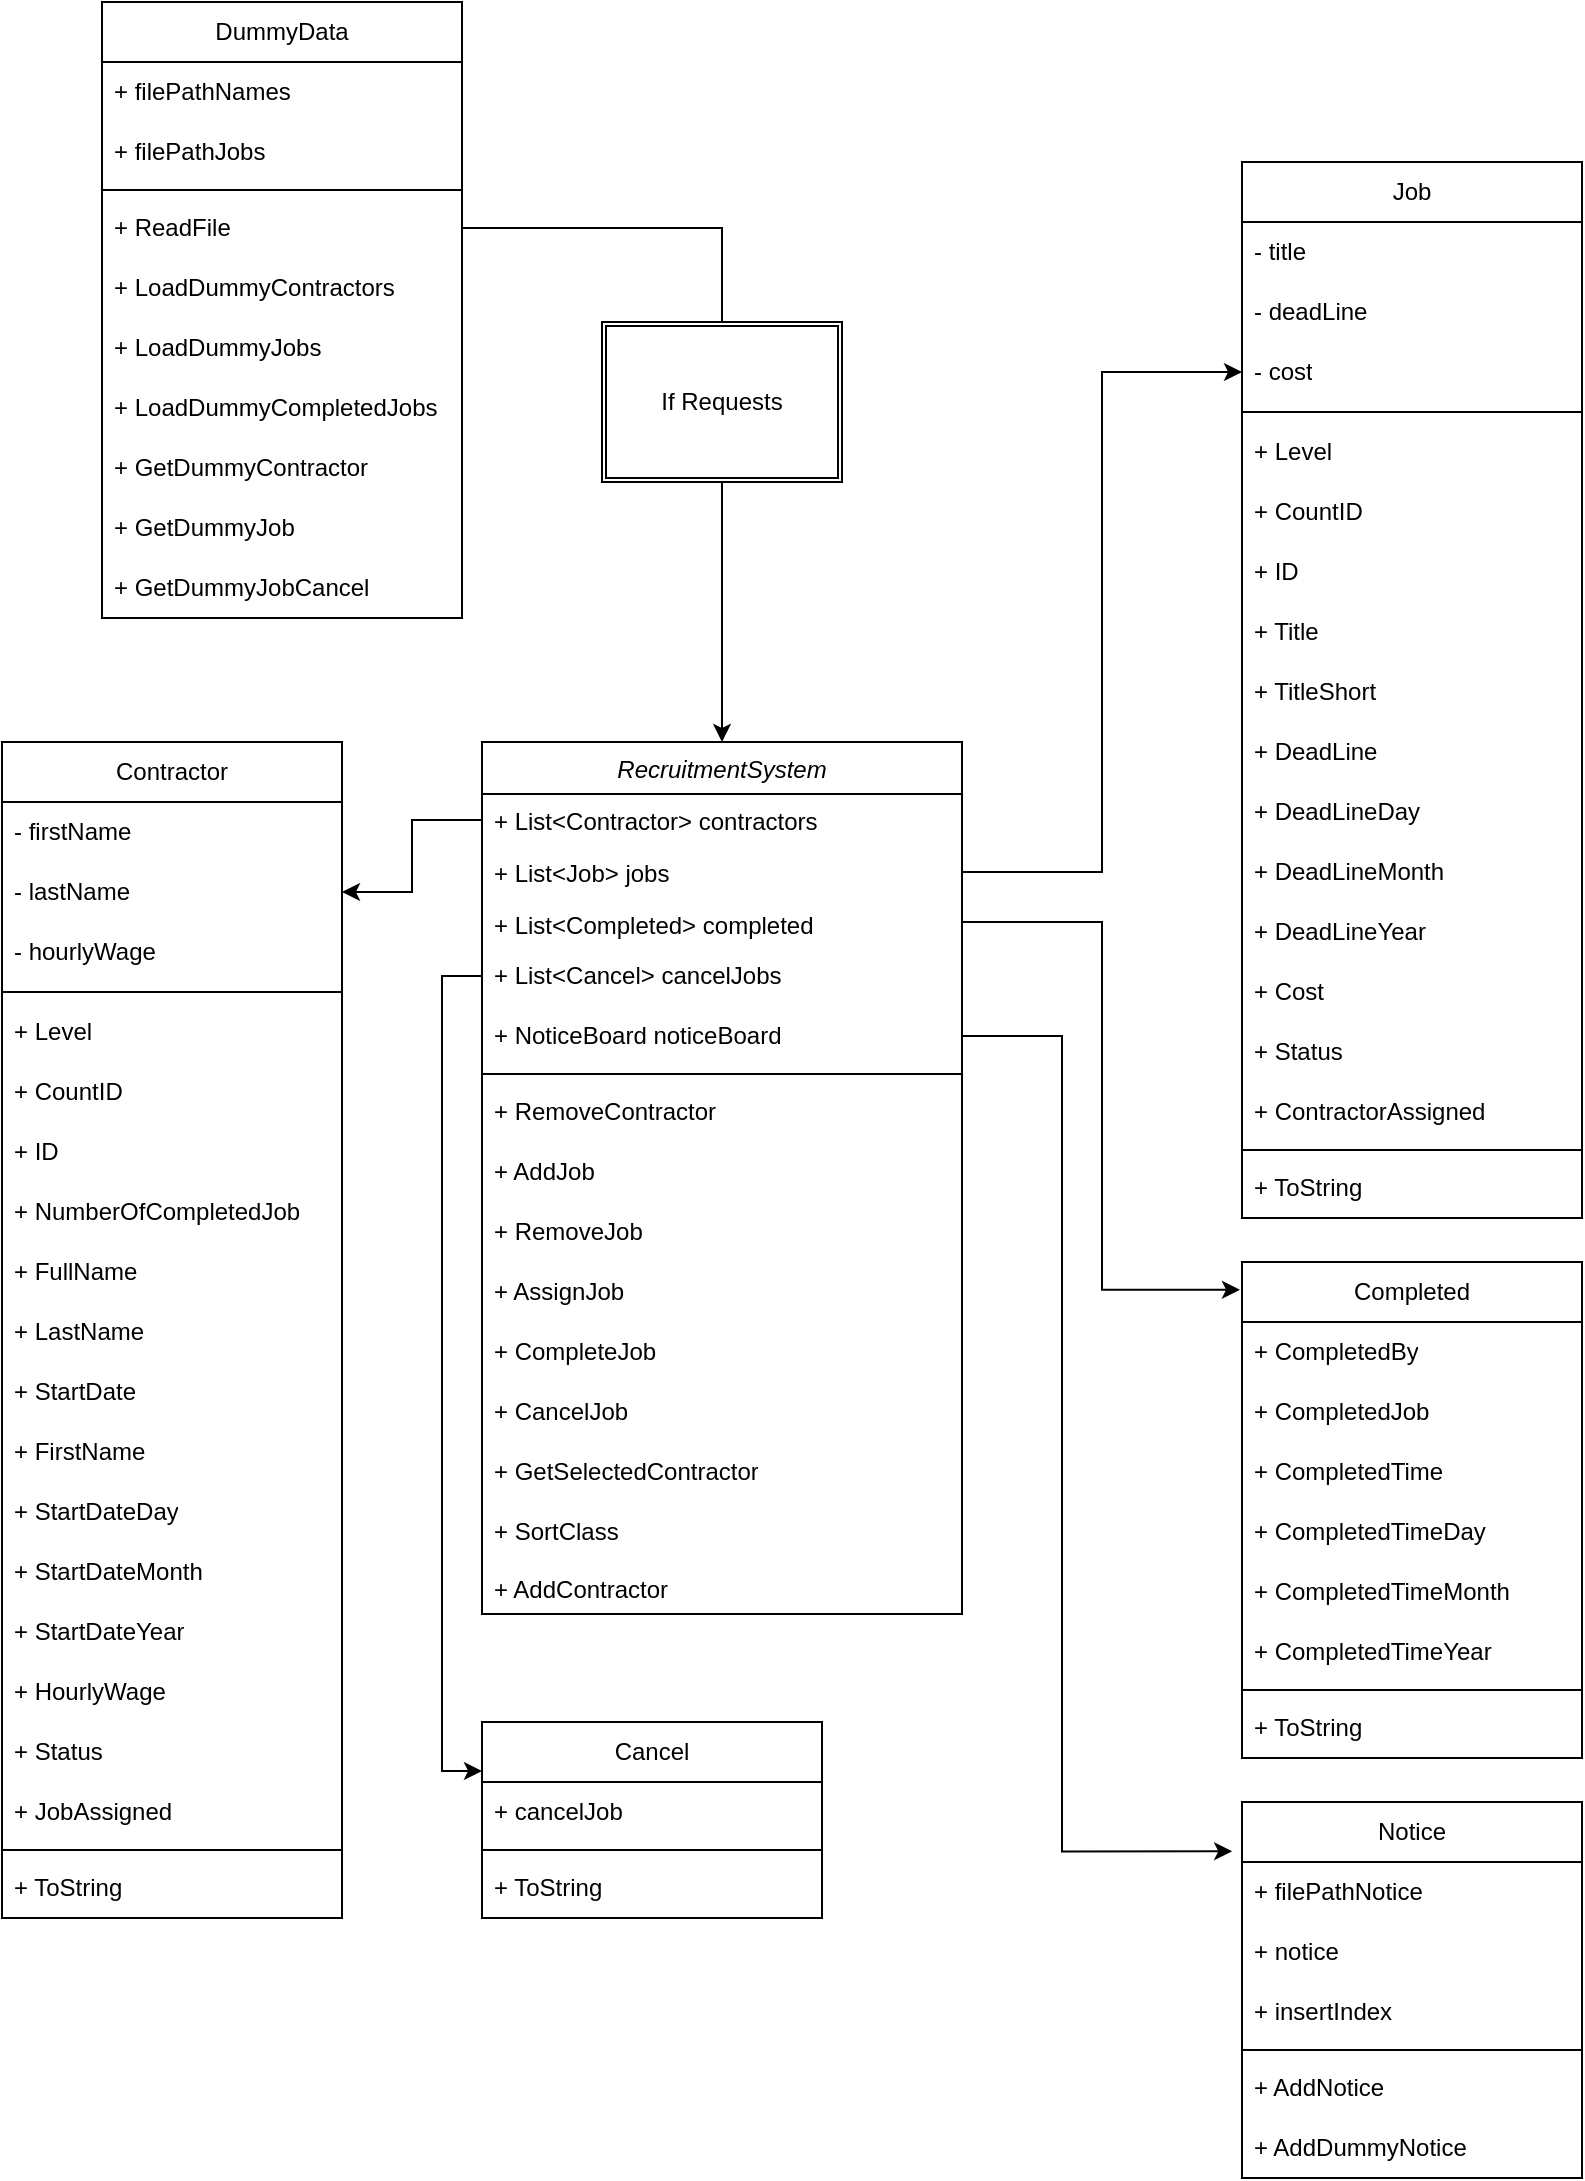 <mxfile version="22.0.6" type="github">
  <diagram id="C5RBs43oDa-KdzZeNtuy" name="Page-1">
    <mxGraphModel dx="1710" dy="2242" grid="1" gridSize="10" guides="1" tooltips="1" connect="1" arrows="1" fold="1" page="1" pageScale="1" pageWidth="827" pageHeight="1169" math="0" shadow="0">
      <root>
        <mxCell id="WIyWlLk6GJQsqaUBKTNV-0" />
        <mxCell id="WIyWlLk6GJQsqaUBKTNV-1" parent="WIyWlLk6GJQsqaUBKTNV-0" />
        <mxCell id="zkfFHV4jXpPFQw0GAbJ--0" value="RecruitmentSystem" style="swimlane;fontStyle=2;align=center;verticalAlign=top;childLayout=stackLayout;horizontal=1;startSize=26;horizontalStack=0;resizeParent=1;resizeLast=0;collapsible=1;marginBottom=0;rounded=0;shadow=0;strokeWidth=1;" parent="WIyWlLk6GJQsqaUBKTNV-1" vertex="1">
          <mxGeometry x="240" y="120" width="240" height="436" as="geometry">
            <mxRectangle x="230" y="140" width="160" height="26" as="alternateBounds" />
          </mxGeometry>
        </mxCell>
        <mxCell id="zkfFHV4jXpPFQw0GAbJ--1" value="+ List&lt;Contractor&gt; contractors" style="text;align=left;verticalAlign=top;spacingLeft=4;spacingRight=4;overflow=hidden;rotatable=0;points=[[0,0.5],[1,0.5]];portConstraint=eastwest;" parent="zkfFHV4jXpPFQw0GAbJ--0" vertex="1">
          <mxGeometry y="26" width="240" height="26" as="geometry" />
        </mxCell>
        <mxCell id="zkfFHV4jXpPFQw0GAbJ--2" value="+ List&lt;Job&gt; jobs" style="text;align=left;verticalAlign=top;spacingLeft=4;spacingRight=4;overflow=hidden;rotatable=0;points=[[0,0.5],[1,0.5]];portConstraint=eastwest;rounded=0;shadow=0;html=0;" parent="zkfFHV4jXpPFQw0GAbJ--0" vertex="1">
          <mxGeometry y="52" width="240" height="26" as="geometry" />
        </mxCell>
        <mxCell id="zkfFHV4jXpPFQw0GAbJ--3" value="+ List&lt;Completed&gt; completed" style="text;align=left;verticalAlign=top;spacingLeft=4;spacingRight=4;overflow=hidden;rotatable=0;points=[[0,0.5],[1,0.5]];portConstraint=eastwest;rounded=0;shadow=0;html=0;" parent="zkfFHV4jXpPFQw0GAbJ--0" vertex="1">
          <mxGeometry y="78" width="240" height="24" as="geometry" />
        </mxCell>
        <mxCell id="nN5voGzHDAYZtnD9zzjH-1" value="+ List&amp;lt;Cancel&amp;gt; cancelJobs" style="text;strokeColor=none;fillColor=none;align=left;verticalAlign=middle;spacingLeft=4;spacingRight=4;overflow=hidden;points=[[0,0.5],[1,0.5]];portConstraint=eastwest;rotatable=0;whiteSpace=wrap;html=1;" vertex="1" parent="zkfFHV4jXpPFQw0GAbJ--0">
          <mxGeometry y="102" width="240" height="30" as="geometry" />
        </mxCell>
        <mxCell id="nN5voGzHDAYZtnD9zzjH-2" value="+ NoticeBoard noticeBoard&lt;br&gt;" style="text;strokeColor=none;fillColor=none;align=left;verticalAlign=middle;spacingLeft=4;spacingRight=4;overflow=hidden;points=[[0,0.5],[1,0.5]];portConstraint=eastwest;rotatable=0;whiteSpace=wrap;html=1;" vertex="1" parent="zkfFHV4jXpPFQw0GAbJ--0">
          <mxGeometry y="132" width="240" height="30" as="geometry" />
        </mxCell>
        <mxCell id="zkfFHV4jXpPFQw0GAbJ--4" value="" style="line;html=1;strokeWidth=1;align=left;verticalAlign=middle;spacingTop=-1;spacingLeft=3;spacingRight=3;rotatable=0;labelPosition=right;points=[];portConstraint=eastwest;" parent="zkfFHV4jXpPFQw0GAbJ--0" vertex="1">
          <mxGeometry y="162" width="240" height="8" as="geometry" />
        </mxCell>
        <mxCell id="nN5voGzHDAYZtnD9zzjH-3" value="+ RemoveContractor" style="text;strokeColor=none;fillColor=none;align=left;verticalAlign=middle;spacingLeft=4;spacingRight=4;overflow=hidden;points=[[0,0.5],[1,0.5]];portConstraint=eastwest;rotatable=0;whiteSpace=wrap;html=1;" vertex="1" parent="zkfFHV4jXpPFQw0GAbJ--0">
          <mxGeometry y="170" width="240" height="30" as="geometry" />
        </mxCell>
        <mxCell id="nN5voGzHDAYZtnD9zzjH-4" value="+ AddJob" style="text;strokeColor=none;fillColor=none;align=left;verticalAlign=middle;spacingLeft=4;spacingRight=4;overflow=hidden;points=[[0,0.5],[1,0.5]];portConstraint=eastwest;rotatable=0;whiteSpace=wrap;html=1;" vertex="1" parent="zkfFHV4jXpPFQw0GAbJ--0">
          <mxGeometry y="200" width="240" height="30" as="geometry" />
        </mxCell>
        <mxCell id="nN5voGzHDAYZtnD9zzjH-5" value="+ RemoveJob" style="text;strokeColor=none;fillColor=none;align=left;verticalAlign=middle;spacingLeft=4;spacingRight=4;overflow=hidden;points=[[0,0.5],[1,0.5]];portConstraint=eastwest;rotatable=0;whiteSpace=wrap;html=1;" vertex="1" parent="zkfFHV4jXpPFQw0GAbJ--0">
          <mxGeometry y="230" width="240" height="30" as="geometry" />
        </mxCell>
        <mxCell id="nN5voGzHDAYZtnD9zzjH-6" value="+ AssignJob" style="text;strokeColor=none;fillColor=none;align=left;verticalAlign=middle;spacingLeft=4;spacingRight=4;overflow=hidden;points=[[0,0.5],[1,0.5]];portConstraint=eastwest;rotatable=0;whiteSpace=wrap;html=1;" vertex="1" parent="zkfFHV4jXpPFQw0GAbJ--0">
          <mxGeometry y="260" width="240" height="30" as="geometry" />
        </mxCell>
        <mxCell id="nN5voGzHDAYZtnD9zzjH-7" value="+ CompleteJob" style="text;strokeColor=none;fillColor=none;align=left;verticalAlign=middle;spacingLeft=4;spacingRight=4;overflow=hidden;points=[[0,0.5],[1,0.5]];portConstraint=eastwest;rotatable=0;whiteSpace=wrap;html=1;" vertex="1" parent="zkfFHV4jXpPFQw0GAbJ--0">
          <mxGeometry y="290" width="240" height="30" as="geometry" />
        </mxCell>
        <mxCell id="nN5voGzHDAYZtnD9zzjH-8" value="+ CancelJob" style="text;strokeColor=none;fillColor=none;align=left;verticalAlign=middle;spacingLeft=4;spacingRight=4;overflow=hidden;points=[[0,0.5],[1,0.5]];portConstraint=eastwest;rotatable=0;whiteSpace=wrap;html=1;" vertex="1" parent="zkfFHV4jXpPFQw0GAbJ--0">
          <mxGeometry y="320" width="240" height="30" as="geometry" />
        </mxCell>
        <mxCell id="nN5voGzHDAYZtnD9zzjH-9" value="+ GetSelectedContractor" style="text;strokeColor=none;fillColor=none;align=left;verticalAlign=middle;spacingLeft=4;spacingRight=4;overflow=hidden;points=[[0,0.5],[1,0.5]];portConstraint=eastwest;rotatable=0;whiteSpace=wrap;html=1;" vertex="1" parent="zkfFHV4jXpPFQw0GAbJ--0">
          <mxGeometry y="350" width="240" height="30" as="geometry" />
        </mxCell>
        <mxCell id="nN5voGzHDAYZtnD9zzjH-10" value="+ SortClass" style="text;strokeColor=none;fillColor=none;align=left;verticalAlign=middle;spacingLeft=4;spacingRight=4;overflow=hidden;points=[[0,0.5],[1,0.5]];portConstraint=eastwest;rotatable=0;whiteSpace=wrap;html=1;" vertex="1" parent="zkfFHV4jXpPFQw0GAbJ--0">
          <mxGeometry y="380" width="240" height="30" as="geometry" />
        </mxCell>
        <mxCell id="zkfFHV4jXpPFQw0GAbJ--5" value="+ AddContractor" style="text;align=left;verticalAlign=top;spacingLeft=4;spacingRight=4;overflow=hidden;rotatable=0;points=[[0,0.5],[1,0.5]];portConstraint=eastwest;" parent="zkfFHV4jXpPFQw0GAbJ--0" vertex="1">
          <mxGeometry y="410" width="240" height="26" as="geometry" />
        </mxCell>
        <mxCell id="nN5voGzHDAYZtnD9zzjH-11" value="Contractor" style="swimlane;fontStyle=0;childLayout=stackLayout;horizontal=1;startSize=30;horizontalStack=0;resizeParent=1;resizeParentMax=0;resizeLast=0;collapsible=1;marginBottom=0;whiteSpace=wrap;html=1;" vertex="1" parent="WIyWlLk6GJQsqaUBKTNV-1">
          <mxGeometry y="120" width="170" height="588" as="geometry">
            <mxRectangle x="20" y="170" width="100" height="30" as="alternateBounds" />
          </mxGeometry>
        </mxCell>
        <mxCell id="nN5voGzHDAYZtnD9zzjH-12" value="- firstName" style="text;strokeColor=none;fillColor=none;align=left;verticalAlign=middle;spacingLeft=4;spacingRight=4;overflow=hidden;points=[[0,0.5],[1,0.5]];portConstraint=eastwest;rotatable=0;whiteSpace=wrap;html=1;" vertex="1" parent="nN5voGzHDAYZtnD9zzjH-11">
          <mxGeometry y="30" width="170" height="30" as="geometry" />
        </mxCell>
        <mxCell id="nN5voGzHDAYZtnD9zzjH-13" value="- lastName" style="text;strokeColor=none;fillColor=none;align=left;verticalAlign=middle;spacingLeft=4;spacingRight=4;overflow=hidden;points=[[0,0.5],[1,0.5]];portConstraint=eastwest;rotatable=0;whiteSpace=wrap;html=1;" vertex="1" parent="nN5voGzHDAYZtnD9zzjH-11">
          <mxGeometry y="60" width="170" height="30" as="geometry" />
        </mxCell>
        <mxCell id="nN5voGzHDAYZtnD9zzjH-14" value="- hourlyWage" style="text;strokeColor=none;fillColor=none;align=left;verticalAlign=middle;spacingLeft=4;spacingRight=4;overflow=hidden;points=[[0,0.5],[1,0.5]];portConstraint=eastwest;rotatable=0;whiteSpace=wrap;html=1;" vertex="1" parent="nN5voGzHDAYZtnD9zzjH-11">
          <mxGeometry y="90" width="170" height="30" as="geometry" />
        </mxCell>
        <mxCell id="nN5voGzHDAYZtnD9zzjH-16" value="" style="shape=crossbar;whiteSpace=wrap;html=1;rounded=1;" vertex="1" parent="nN5voGzHDAYZtnD9zzjH-11">
          <mxGeometry y="120" width="170" height="10" as="geometry" />
        </mxCell>
        <mxCell id="nN5voGzHDAYZtnD9zzjH-17" value="+ Level" style="text;strokeColor=none;fillColor=none;align=left;verticalAlign=middle;spacingLeft=4;spacingRight=4;overflow=hidden;points=[[0,0.5],[1,0.5]];portConstraint=eastwest;rotatable=0;whiteSpace=wrap;html=1;" vertex="1" parent="nN5voGzHDAYZtnD9zzjH-11">
          <mxGeometry y="130" width="170" height="30" as="geometry" />
        </mxCell>
        <mxCell id="nN5voGzHDAYZtnD9zzjH-18" value="+ CountID" style="text;strokeColor=none;fillColor=none;align=left;verticalAlign=middle;spacingLeft=4;spacingRight=4;overflow=hidden;points=[[0,0.5],[1,0.5]];portConstraint=eastwest;rotatable=0;whiteSpace=wrap;html=1;" vertex="1" parent="nN5voGzHDAYZtnD9zzjH-11">
          <mxGeometry y="160" width="170" height="30" as="geometry" />
        </mxCell>
        <mxCell id="nN5voGzHDAYZtnD9zzjH-19" value="+ ID" style="text;strokeColor=none;fillColor=none;align=left;verticalAlign=middle;spacingLeft=4;spacingRight=4;overflow=hidden;points=[[0,0.5],[1,0.5]];portConstraint=eastwest;rotatable=0;whiteSpace=wrap;html=1;" vertex="1" parent="nN5voGzHDAYZtnD9zzjH-11">
          <mxGeometry y="190" width="170" height="30" as="geometry" />
        </mxCell>
        <mxCell id="nN5voGzHDAYZtnD9zzjH-20" value="+ NumberOfCompletedJob" style="text;strokeColor=none;fillColor=none;align=left;verticalAlign=middle;spacingLeft=4;spacingRight=4;overflow=hidden;points=[[0,0.5],[1,0.5]];portConstraint=eastwest;rotatable=0;whiteSpace=wrap;html=1;" vertex="1" parent="nN5voGzHDAYZtnD9zzjH-11">
          <mxGeometry y="220" width="170" height="30" as="geometry" />
        </mxCell>
        <mxCell id="nN5voGzHDAYZtnD9zzjH-21" value="+ FullName" style="text;strokeColor=none;fillColor=none;align=left;verticalAlign=middle;spacingLeft=4;spacingRight=4;overflow=hidden;points=[[0,0.5],[1,0.5]];portConstraint=eastwest;rotatable=0;whiteSpace=wrap;html=1;" vertex="1" parent="nN5voGzHDAYZtnD9zzjH-11">
          <mxGeometry y="250" width="170" height="30" as="geometry" />
        </mxCell>
        <mxCell id="nN5voGzHDAYZtnD9zzjH-23" value="+ LastName" style="text;strokeColor=none;fillColor=none;align=left;verticalAlign=middle;spacingLeft=4;spacingRight=4;overflow=hidden;points=[[0,0.5],[1,0.5]];portConstraint=eastwest;rotatable=0;whiteSpace=wrap;html=1;" vertex="1" parent="nN5voGzHDAYZtnD9zzjH-11">
          <mxGeometry y="280" width="170" height="30" as="geometry" />
        </mxCell>
        <mxCell id="nN5voGzHDAYZtnD9zzjH-24" value="+ StartDate" style="text;strokeColor=none;fillColor=none;align=left;verticalAlign=middle;spacingLeft=4;spacingRight=4;overflow=hidden;points=[[0,0.5],[1,0.5]];portConstraint=eastwest;rotatable=0;whiteSpace=wrap;html=1;" vertex="1" parent="nN5voGzHDAYZtnD9zzjH-11">
          <mxGeometry y="310" width="170" height="30" as="geometry" />
        </mxCell>
        <mxCell id="nN5voGzHDAYZtnD9zzjH-22" value="+ FirstName" style="text;strokeColor=none;fillColor=none;align=left;verticalAlign=middle;spacingLeft=4;spacingRight=4;overflow=hidden;points=[[0,0.5],[1,0.5]];portConstraint=eastwest;rotatable=0;whiteSpace=wrap;html=1;" vertex="1" parent="nN5voGzHDAYZtnD9zzjH-11">
          <mxGeometry y="340" width="170" height="30" as="geometry" />
        </mxCell>
        <mxCell id="nN5voGzHDAYZtnD9zzjH-25" value="+ StartDateDay" style="text;strokeColor=none;fillColor=none;align=left;verticalAlign=middle;spacingLeft=4;spacingRight=4;overflow=hidden;points=[[0,0.5],[1,0.5]];portConstraint=eastwest;rotatable=0;whiteSpace=wrap;html=1;" vertex="1" parent="nN5voGzHDAYZtnD9zzjH-11">
          <mxGeometry y="370" width="170" height="30" as="geometry" />
        </mxCell>
        <mxCell id="nN5voGzHDAYZtnD9zzjH-26" value="+ StartDateMonth" style="text;strokeColor=none;fillColor=none;align=left;verticalAlign=middle;spacingLeft=4;spacingRight=4;overflow=hidden;points=[[0,0.5],[1,0.5]];portConstraint=eastwest;rotatable=0;whiteSpace=wrap;html=1;" vertex="1" parent="nN5voGzHDAYZtnD9zzjH-11">
          <mxGeometry y="400" width="170" height="30" as="geometry" />
        </mxCell>
        <mxCell id="nN5voGzHDAYZtnD9zzjH-27" value="+ StartDateYear" style="text;strokeColor=none;fillColor=none;align=left;verticalAlign=middle;spacingLeft=4;spacingRight=4;overflow=hidden;points=[[0,0.5],[1,0.5]];portConstraint=eastwest;rotatable=0;whiteSpace=wrap;html=1;" vertex="1" parent="nN5voGzHDAYZtnD9zzjH-11">
          <mxGeometry y="430" width="170" height="30" as="geometry" />
        </mxCell>
        <mxCell id="nN5voGzHDAYZtnD9zzjH-28" value="+ HourlyWage" style="text;strokeColor=none;fillColor=none;align=left;verticalAlign=middle;spacingLeft=4;spacingRight=4;overflow=hidden;points=[[0,0.5],[1,0.5]];portConstraint=eastwest;rotatable=0;whiteSpace=wrap;html=1;" vertex="1" parent="nN5voGzHDAYZtnD9zzjH-11">
          <mxGeometry y="460" width="170" height="30" as="geometry" />
        </mxCell>
        <mxCell id="nN5voGzHDAYZtnD9zzjH-29" value="+ Status" style="text;strokeColor=none;fillColor=none;align=left;verticalAlign=middle;spacingLeft=4;spacingRight=4;overflow=hidden;points=[[0,0.5],[1,0.5]];portConstraint=eastwest;rotatable=0;whiteSpace=wrap;html=1;" vertex="1" parent="nN5voGzHDAYZtnD9zzjH-11">
          <mxGeometry y="490" width="170" height="30" as="geometry" />
        </mxCell>
        <mxCell id="nN5voGzHDAYZtnD9zzjH-30" value="+ JobAssigned" style="text;strokeColor=none;fillColor=none;align=left;verticalAlign=middle;spacingLeft=4;spacingRight=4;overflow=hidden;points=[[0,0.5],[1,0.5]];portConstraint=eastwest;rotatable=0;whiteSpace=wrap;html=1;" vertex="1" parent="nN5voGzHDAYZtnD9zzjH-11">
          <mxGeometry y="520" width="170" height="30" as="geometry" />
        </mxCell>
        <mxCell id="nN5voGzHDAYZtnD9zzjH-65" value="" style="line;html=1;strokeWidth=1;align=left;verticalAlign=middle;spacingTop=-1;spacingLeft=3;spacingRight=3;rotatable=0;labelPosition=right;points=[];portConstraint=eastwest;" vertex="1" parent="nN5voGzHDAYZtnD9zzjH-11">
          <mxGeometry y="550" width="170" height="8" as="geometry" />
        </mxCell>
        <mxCell id="nN5voGzHDAYZtnD9zzjH-32" value="+ ToString" style="text;strokeColor=none;fillColor=none;align=left;verticalAlign=middle;spacingLeft=4;spacingRight=4;overflow=hidden;points=[[0,0.5],[1,0.5]];portConstraint=eastwest;rotatable=0;whiteSpace=wrap;html=1;" vertex="1" parent="nN5voGzHDAYZtnD9zzjH-11">
          <mxGeometry y="558" width="170" height="30" as="geometry" />
        </mxCell>
        <mxCell id="nN5voGzHDAYZtnD9zzjH-33" value="Completed" style="swimlane;fontStyle=0;childLayout=stackLayout;horizontal=1;startSize=30;horizontalStack=0;resizeParent=1;resizeParentMax=0;resizeLast=0;collapsible=1;marginBottom=0;whiteSpace=wrap;html=1;" vertex="1" parent="WIyWlLk6GJQsqaUBKTNV-1">
          <mxGeometry x="620" y="380" width="170" height="248" as="geometry">
            <mxRectangle x="20" y="170" width="100" height="30" as="alternateBounds" />
          </mxGeometry>
        </mxCell>
        <mxCell id="nN5voGzHDAYZtnD9zzjH-38" value="+ CompletedBy" style="text;strokeColor=none;fillColor=none;align=left;verticalAlign=middle;spacingLeft=4;spacingRight=4;overflow=hidden;points=[[0,0.5],[1,0.5]];portConstraint=eastwest;rotatable=0;whiteSpace=wrap;html=1;" vertex="1" parent="nN5voGzHDAYZtnD9zzjH-33">
          <mxGeometry y="30" width="170" height="30" as="geometry" />
        </mxCell>
        <mxCell id="nN5voGzHDAYZtnD9zzjH-39" value="+ CompletedJob" style="text;strokeColor=none;fillColor=none;align=left;verticalAlign=middle;spacingLeft=4;spacingRight=4;overflow=hidden;points=[[0,0.5],[1,0.5]];portConstraint=eastwest;rotatable=0;whiteSpace=wrap;html=1;" vertex="1" parent="nN5voGzHDAYZtnD9zzjH-33">
          <mxGeometry y="60" width="170" height="30" as="geometry" />
        </mxCell>
        <mxCell id="nN5voGzHDAYZtnD9zzjH-40" value="+ CompletedTime" style="text;strokeColor=none;fillColor=none;align=left;verticalAlign=middle;spacingLeft=4;spacingRight=4;overflow=hidden;points=[[0,0.5],[1,0.5]];portConstraint=eastwest;rotatable=0;whiteSpace=wrap;html=1;" vertex="1" parent="nN5voGzHDAYZtnD9zzjH-33">
          <mxGeometry y="90" width="170" height="30" as="geometry" />
        </mxCell>
        <mxCell id="nN5voGzHDAYZtnD9zzjH-41" value="+ CompletedTimeDay" style="text;strokeColor=none;fillColor=none;align=left;verticalAlign=middle;spacingLeft=4;spacingRight=4;overflow=hidden;points=[[0,0.5],[1,0.5]];portConstraint=eastwest;rotatable=0;whiteSpace=wrap;html=1;" vertex="1" parent="nN5voGzHDAYZtnD9zzjH-33">
          <mxGeometry y="120" width="170" height="30" as="geometry" />
        </mxCell>
        <mxCell id="nN5voGzHDAYZtnD9zzjH-42" value="+ CompletedTimeMonth" style="text;strokeColor=none;fillColor=none;align=left;verticalAlign=middle;spacingLeft=4;spacingRight=4;overflow=hidden;points=[[0,0.5],[1,0.5]];portConstraint=eastwest;rotatable=0;whiteSpace=wrap;html=1;" vertex="1" parent="nN5voGzHDAYZtnD9zzjH-33">
          <mxGeometry y="150" width="170" height="30" as="geometry" />
        </mxCell>
        <mxCell id="nN5voGzHDAYZtnD9zzjH-43" value="+ CompletedTimeYear" style="text;strokeColor=none;fillColor=none;align=left;verticalAlign=middle;spacingLeft=4;spacingRight=4;overflow=hidden;points=[[0,0.5],[1,0.5]];portConstraint=eastwest;rotatable=0;whiteSpace=wrap;html=1;" vertex="1" parent="nN5voGzHDAYZtnD9zzjH-33">
          <mxGeometry y="180" width="170" height="30" as="geometry" />
        </mxCell>
        <mxCell id="nN5voGzHDAYZtnD9zzjH-64" value="" style="line;html=1;strokeWidth=1;align=left;verticalAlign=middle;spacingTop=-1;spacingLeft=3;spacingRight=3;rotatable=0;labelPosition=right;points=[];portConstraint=eastwest;" vertex="1" parent="nN5voGzHDAYZtnD9zzjH-33">
          <mxGeometry y="210" width="170" height="8" as="geometry" />
        </mxCell>
        <mxCell id="nN5voGzHDAYZtnD9zzjH-53" value="+ ToString" style="text;strokeColor=none;fillColor=none;align=left;verticalAlign=middle;spacingLeft=4;spacingRight=4;overflow=hidden;points=[[0,0.5],[1,0.5]];portConstraint=eastwest;rotatable=0;whiteSpace=wrap;html=1;" vertex="1" parent="nN5voGzHDAYZtnD9zzjH-33">
          <mxGeometry y="218" width="170" height="30" as="geometry" />
        </mxCell>
        <mxCell id="nN5voGzHDAYZtnD9zzjH-54" value="Cancel" style="swimlane;fontStyle=0;childLayout=stackLayout;horizontal=1;startSize=30;horizontalStack=0;resizeParent=1;resizeParentMax=0;resizeLast=0;collapsible=1;marginBottom=0;whiteSpace=wrap;html=1;" vertex="1" parent="WIyWlLk6GJQsqaUBKTNV-1">
          <mxGeometry x="240" y="610" width="170" height="98" as="geometry">
            <mxRectangle x="20" y="170" width="100" height="30" as="alternateBounds" />
          </mxGeometry>
        </mxCell>
        <mxCell id="nN5voGzHDAYZtnD9zzjH-60" value="+ cancelJob" style="text;strokeColor=none;fillColor=none;align=left;verticalAlign=middle;spacingLeft=4;spacingRight=4;overflow=hidden;points=[[0,0.5],[1,0.5]];portConstraint=eastwest;rotatable=0;whiteSpace=wrap;html=1;" vertex="1" parent="nN5voGzHDAYZtnD9zzjH-54">
          <mxGeometry y="30" width="170" height="30" as="geometry" />
        </mxCell>
        <mxCell id="nN5voGzHDAYZtnD9zzjH-63" value="" style="line;html=1;strokeWidth=1;align=left;verticalAlign=middle;spacingTop=-1;spacingLeft=3;spacingRight=3;rotatable=0;labelPosition=right;points=[];portConstraint=eastwest;" vertex="1" parent="nN5voGzHDAYZtnD9zzjH-54">
          <mxGeometry y="60" width="170" height="8" as="geometry" />
        </mxCell>
        <mxCell id="nN5voGzHDAYZtnD9zzjH-62" value="+ ToString" style="text;strokeColor=none;fillColor=none;align=left;verticalAlign=middle;spacingLeft=4;spacingRight=4;overflow=hidden;points=[[0,0.5],[1,0.5]];portConstraint=eastwest;rotatable=0;whiteSpace=wrap;html=1;" vertex="1" parent="nN5voGzHDAYZtnD9zzjH-54">
          <mxGeometry y="68" width="170" height="30" as="geometry" />
        </mxCell>
        <mxCell id="nN5voGzHDAYZtnD9zzjH-66" value="Notice" style="swimlane;fontStyle=0;childLayout=stackLayout;horizontal=1;startSize=30;horizontalStack=0;resizeParent=1;resizeParentMax=0;resizeLast=0;collapsible=1;marginBottom=0;whiteSpace=wrap;html=1;" vertex="1" parent="WIyWlLk6GJQsqaUBKTNV-1">
          <mxGeometry x="620" y="650" width="170" height="188" as="geometry">
            <mxRectangle x="20" y="170" width="100" height="30" as="alternateBounds" />
          </mxGeometry>
        </mxCell>
        <mxCell id="nN5voGzHDAYZtnD9zzjH-67" value="+ filePathNotice" style="text;strokeColor=none;fillColor=none;align=left;verticalAlign=middle;spacingLeft=4;spacingRight=4;overflow=hidden;points=[[0,0.5],[1,0.5]];portConstraint=eastwest;rotatable=0;whiteSpace=wrap;html=1;" vertex="1" parent="nN5voGzHDAYZtnD9zzjH-66">
          <mxGeometry y="30" width="170" height="30" as="geometry" />
        </mxCell>
        <mxCell id="nN5voGzHDAYZtnD9zzjH-70" value="+ notice" style="text;strokeColor=none;fillColor=none;align=left;verticalAlign=middle;spacingLeft=4;spacingRight=4;overflow=hidden;points=[[0,0.5],[1,0.5]];portConstraint=eastwest;rotatable=0;whiteSpace=wrap;html=1;" vertex="1" parent="nN5voGzHDAYZtnD9zzjH-66">
          <mxGeometry y="60" width="170" height="30" as="geometry" />
        </mxCell>
        <mxCell id="nN5voGzHDAYZtnD9zzjH-71" value="+ insertIndex" style="text;strokeColor=none;fillColor=none;align=left;verticalAlign=middle;spacingLeft=4;spacingRight=4;overflow=hidden;points=[[0,0.5],[1,0.5]];portConstraint=eastwest;rotatable=0;whiteSpace=wrap;html=1;" vertex="1" parent="nN5voGzHDAYZtnD9zzjH-66">
          <mxGeometry y="90" width="170" height="30" as="geometry" />
        </mxCell>
        <mxCell id="nN5voGzHDAYZtnD9zzjH-68" value="" style="line;html=1;strokeWidth=1;align=left;verticalAlign=middle;spacingTop=-1;spacingLeft=3;spacingRight=3;rotatable=0;labelPosition=right;points=[];portConstraint=eastwest;" vertex="1" parent="nN5voGzHDAYZtnD9zzjH-66">
          <mxGeometry y="120" width="170" height="8" as="geometry" />
        </mxCell>
        <mxCell id="nN5voGzHDAYZtnD9zzjH-69" value="+ AddNotice" style="text;strokeColor=none;fillColor=none;align=left;verticalAlign=middle;spacingLeft=4;spacingRight=4;overflow=hidden;points=[[0,0.5],[1,0.5]];portConstraint=eastwest;rotatable=0;whiteSpace=wrap;html=1;" vertex="1" parent="nN5voGzHDAYZtnD9zzjH-66">
          <mxGeometry y="128" width="170" height="30" as="geometry" />
        </mxCell>
        <mxCell id="nN5voGzHDAYZtnD9zzjH-72" value="+ AddDummyNotice" style="text;strokeColor=none;fillColor=none;align=left;verticalAlign=middle;spacingLeft=4;spacingRight=4;overflow=hidden;points=[[0,0.5],[1,0.5]];portConstraint=eastwest;rotatable=0;whiteSpace=wrap;html=1;" vertex="1" parent="nN5voGzHDAYZtnD9zzjH-66">
          <mxGeometry y="158" width="170" height="30" as="geometry" />
        </mxCell>
        <mxCell id="nN5voGzHDAYZtnD9zzjH-73" value="DummyData" style="swimlane;fontStyle=0;childLayout=stackLayout;horizontal=1;startSize=30;horizontalStack=0;resizeParent=1;resizeParentMax=0;resizeLast=0;collapsible=1;marginBottom=0;whiteSpace=wrap;html=1;" vertex="1" parent="WIyWlLk6GJQsqaUBKTNV-1">
          <mxGeometry x="50" y="-250" width="180" height="308" as="geometry">
            <mxRectangle x="20" y="170" width="100" height="30" as="alternateBounds" />
          </mxGeometry>
        </mxCell>
        <mxCell id="nN5voGzHDAYZtnD9zzjH-74" value="+ filePathNames" style="text;strokeColor=none;fillColor=none;align=left;verticalAlign=middle;spacingLeft=4;spacingRight=4;overflow=hidden;points=[[0,0.5],[1,0.5]];portConstraint=eastwest;rotatable=0;whiteSpace=wrap;html=1;" vertex="1" parent="nN5voGzHDAYZtnD9zzjH-73">
          <mxGeometry y="30" width="180" height="30" as="geometry" />
        </mxCell>
        <mxCell id="nN5voGzHDAYZtnD9zzjH-75" value="+ filePathJobs" style="text;strokeColor=none;fillColor=none;align=left;verticalAlign=middle;spacingLeft=4;spacingRight=4;overflow=hidden;points=[[0,0.5],[1,0.5]];portConstraint=eastwest;rotatable=0;whiteSpace=wrap;html=1;" vertex="1" parent="nN5voGzHDAYZtnD9zzjH-73">
          <mxGeometry y="60" width="180" height="30" as="geometry" />
        </mxCell>
        <mxCell id="nN5voGzHDAYZtnD9zzjH-77" value="" style="line;html=1;strokeWidth=1;align=left;verticalAlign=middle;spacingTop=-1;spacingLeft=3;spacingRight=3;rotatable=0;labelPosition=right;points=[];portConstraint=eastwest;" vertex="1" parent="nN5voGzHDAYZtnD9zzjH-73">
          <mxGeometry y="90" width="180" height="8" as="geometry" />
        </mxCell>
        <mxCell id="nN5voGzHDAYZtnD9zzjH-78" value="+ ReadFile" style="text;strokeColor=none;fillColor=none;align=left;verticalAlign=middle;spacingLeft=4;spacingRight=4;overflow=hidden;points=[[0,0.5],[1,0.5]];portConstraint=eastwest;rotatable=0;whiteSpace=wrap;html=1;" vertex="1" parent="nN5voGzHDAYZtnD9zzjH-73">
          <mxGeometry y="98" width="180" height="30" as="geometry" />
        </mxCell>
        <mxCell id="nN5voGzHDAYZtnD9zzjH-79" value="+ LoadDummyContractors" style="text;strokeColor=none;fillColor=none;align=left;verticalAlign=middle;spacingLeft=4;spacingRight=4;overflow=hidden;points=[[0,0.5],[1,0.5]];portConstraint=eastwest;rotatable=0;whiteSpace=wrap;html=1;" vertex="1" parent="nN5voGzHDAYZtnD9zzjH-73">
          <mxGeometry y="128" width="180" height="30" as="geometry" />
        </mxCell>
        <mxCell id="nN5voGzHDAYZtnD9zzjH-80" value="+ LoadDummyJobs" style="text;strokeColor=none;fillColor=none;align=left;verticalAlign=middle;spacingLeft=4;spacingRight=4;overflow=hidden;points=[[0,0.5],[1,0.5]];portConstraint=eastwest;rotatable=0;whiteSpace=wrap;html=1;" vertex="1" parent="nN5voGzHDAYZtnD9zzjH-73">
          <mxGeometry y="158" width="180" height="30" as="geometry" />
        </mxCell>
        <mxCell id="nN5voGzHDAYZtnD9zzjH-81" value="+ LoadDummyCompletedJobs" style="text;strokeColor=none;fillColor=none;align=left;verticalAlign=middle;spacingLeft=4;spacingRight=4;overflow=hidden;points=[[0,0.5],[1,0.5]];portConstraint=eastwest;rotatable=0;whiteSpace=wrap;html=1;" vertex="1" parent="nN5voGzHDAYZtnD9zzjH-73">
          <mxGeometry y="188" width="180" height="30" as="geometry" />
        </mxCell>
        <mxCell id="nN5voGzHDAYZtnD9zzjH-82" value="+ GetDummyContractor" style="text;strokeColor=none;fillColor=none;align=left;verticalAlign=middle;spacingLeft=4;spacingRight=4;overflow=hidden;points=[[0,0.5],[1,0.5]];portConstraint=eastwest;rotatable=0;whiteSpace=wrap;html=1;" vertex="1" parent="nN5voGzHDAYZtnD9zzjH-73">
          <mxGeometry y="218" width="180" height="30" as="geometry" />
        </mxCell>
        <mxCell id="nN5voGzHDAYZtnD9zzjH-83" value="+ GetDummyJob" style="text;strokeColor=none;fillColor=none;align=left;verticalAlign=middle;spacingLeft=4;spacingRight=4;overflow=hidden;points=[[0,0.5],[1,0.5]];portConstraint=eastwest;rotatable=0;whiteSpace=wrap;html=1;" vertex="1" parent="nN5voGzHDAYZtnD9zzjH-73">
          <mxGeometry y="248" width="180" height="30" as="geometry" />
        </mxCell>
        <mxCell id="nN5voGzHDAYZtnD9zzjH-84" value="+ GetDummyJobCancel" style="text;strokeColor=none;fillColor=none;align=left;verticalAlign=middle;spacingLeft=4;spacingRight=4;overflow=hidden;points=[[0,0.5],[1,0.5]];portConstraint=eastwest;rotatable=0;whiteSpace=wrap;html=1;" vertex="1" parent="nN5voGzHDAYZtnD9zzjH-73">
          <mxGeometry y="278" width="180" height="30" as="geometry" />
        </mxCell>
        <mxCell id="nN5voGzHDAYZtnD9zzjH-85" value="Job" style="swimlane;fontStyle=0;childLayout=stackLayout;horizontal=1;startSize=30;horizontalStack=0;resizeParent=1;resizeParentMax=0;resizeLast=0;collapsible=1;marginBottom=0;whiteSpace=wrap;html=1;" vertex="1" parent="WIyWlLk6GJQsqaUBKTNV-1">
          <mxGeometry x="620" y="-170" width="170" height="528" as="geometry">
            <mxRectangle x="20" y="170" width="100" height="30" as="alternateBounds" />
          </mxGeometry>
        </mxCell>
        <mxCell id="nN5voGzHDAYZtnD9zzjH-86" value="- title" style="text;strokeColor=none;fillColor=none;align=left;verticalAlign=middle;spacingLeft=4;spacingRight=4;overflow=hidden;points=[[0,0.5],[1,0.5]];portConstraint=eastwest;rotatable=0;whiteSpace=wrap;html=1;" vertex="1" parent="nN5voGzHDAYZtnD9zzjH-85">
          <mxGeometry y="30" width="170" height="30" as="geometry" />
        </mxCell>
        <mxCell id="nN5voGzHDAYZtnD9zzjH-87" value="- deadLine" style="text;strokeColor=none;fillColor=none;align=left;verticalAlign=middle;spacingLeft=4;spacingRight=4;overflow=hidden;points=[[0,0.5],[1,0.5]];portConstraint=eastwest;rotatable=0;whiteSpace=wrap;html=1;" vertex="1" parent="nN5voGzHDAYZtnD9zzjH-85">
          <mxGeometry y="60" width="170" height="30" as="geometry" />
        </mxCell>
        <mxCell id="nN5voGzHDAYZtnD9zzjH-88" value="- cost" style="text;strokeColor=none;fillColor=none;align=left;verticalAlign=middle;spacingLeft=4;spacingRight=4;overflow=hidden;points=[[0,0.5],[1,0.5]];portConstraint=eastwest;rotatable=0;whiteSpace=wrap;html=1;" vertex="1" parent="nN5voGzHDAYZtnD9zzjH-85">
          <mxGeometry y="90" width="170" height="30" as="geometry" />
        </mxCell>
        <mxCell id="nN5voGzHDAYZtnD9zzjH-89" value="" style="shape=crossbar;whiteSpace=wrap;html=1;rounded=1;" vertex="1" parent="nN5voGzHDAYZtnD9zzjH-85">
          <mxGeometry y="120" width="170" height="10" as="geometry" />
        </mxCell>
        <mxCell id="nN5voGzHDAYZtnD9zzjH-90" value="+ Level" style="text;strokeColor=none;fillColor=none;align=left;verticalAlign=middle;spacingLeft=4;spacingRight=4;overflow=hidden;points=[[0,0.5],[1,0.5]];portConstraint=eastwest;rotatable=0;whiteSpace=wrap;html=1;" vertex="1" parent="nN5voGzHDAYZtnD9zzjH-85">
          <mxGeometry y="130" width="170" height="30" as="geometry" />
        </mxCell>
        <mxCell id="nN5voGzHDAYZtnD9zzjH-91" value="+ CountID" style="text;strokeColor=none;fillColor=none;align=left;verticalAlign=middle;spacingLeft=4;spacingRight=4;overflow=hidden;points=[[0,0.5],[1,0.5]];portConstraint=eastwest;rotatable=0;whiteSpace=wrap;html=1;" vertex="1" parent="nN5voGzHDAYZtnD9zzjH-85">
          <mxGeometry y="160" width="170" height="30" as="geometry" />
        </mxCell>
        <mxCell id="nN5voGzHDAYZtnD9zzjH-92" value="+ ID" style="text;strokeColor=none;fillColor=none;align=left;verticalAlign=middle;spacingLeft=4;spacingRight=4;overflow=hidden;points=[[0,0.5],[1,0.5]];portConstraint=eastwest;rotatable=0;whiteSpace=wrap;html=1;" vertex="1" parent="nN5voGzHDAYZtnD9zzjH-85">
          <mxGeometry y="190" width="170" height="30" as="geometry" />
        </mxCell>
        <mxCell id="nN5voGzHDAYZtnD9zzjH-93" value="+ Title" style="text;strokeColor=none;fillColor=none;align=left;verticalAlign=middle;spacingLeft=4;spacingRight=4;overflow=hidden;points=[[0,0.5],[1,0.5]];portConstraint=eastwest;rotatable=0;whiteSpace=wrap;html=1;" vertex="1" parent="nN5voGzHDAYZtnD9zzjH-85">
          <mxGeometry y="220" width="170" height="30" as="geometry" />
        </mxCell>
        <mxCell id="nN5voGzHDAYZtnD9zzjH-94" value="+ TitleShort" style="text;strokeColor=none;fillColor=none;align=left;verticalAlign=middle;spacingLeft=4;spacingRight=4;overflow=hidden;points=[[0,0.5],[1,0.5]];portConstraint=eastwest;rotatable=0;whiteSpace=wrap;html=1;" vertex="1" parent="nN5voGzHDAYZtnD9zzjH-85">
          <mxGeometry y="250" width="170" height="30" as="geometry" />
        </mxCell>
        <mxCell id="nN5voGzHDAYZtnD9zzjH-95" value="+ DeadLine" style="text;strokeColor=none;fillColor=none;align=left;verticalAlign=middle;spacingLeft=4;spacingRight=4;overflow=hidden;points=[[0,0.5],[1,0.5]];portConstraint=eastwest;rotatable=0;whiteSpace=wrap;html=1;" vertex="1" parent="nN5voGzHDAYZtnD9zzjH-85">
          <mxGeometry y="280" width="170" height="30" as="geometry" />
        </mxCell>
        <mxCell id="nN5voGzHDAYZtnD9zzjH-98" value="+ DeadLineDay" style="text;strokeColor=none;fillColor=none;align=left;verticalAlign=middle;spacingLeft=4;spacingRight=4;overflow=hidden;points=[[0,0.5],[1,0.5]];portConstraint=eastwest;rotatable=0;whiteSpace=wrap;html=1;" vertex="1" parent="nN5voGzHDAYZtnD9zzjH-85">
          <mxGeometry y="310" width="170" height="30" as="geometry" />
        </mxCell>
        <mxCell id="nN5voGzHDAYZtnD9zzjH-99" value="+ DeadLineMonth" style="text;strokeColor=none;fillColor=none;align=left;verticalAlign=middle;spacingLeft=4;spacingRight=4;overflow=hidden;points=[[0,0.5],[1,0.5]];portConstraint=eastwest;rotatable=0;whiteSpace=wrap;html=1;" vertex="1" parent="nN5voGzHDAYZtnD9zzjH-85">
          <mxGeometry y="340" width="170" height="30" as="geometry" />
        </mxCell>
        <mxCell id="nN5voGzHDAYZtnD9zzjH-100" value="+ DeadLineYear" style="text;strokeColor=none;fillColor=none;align=left;verticalAlign=middle;spacingLeft=4;spacingRight=4;overflow=hidden;points=[[0,0.5],[1,0.5]];portConstraint=eastwest;rotatable=0;whiteSpace=wrap;html=1;" vertex="1" parent="nN5voGzHDAYZtnD9zzjH-85">
          <mxGeometry y="370" width="170" height="30" as="geometry" />
        </mxCell>
        <mxCell id="nN5voGzHDAYZtnD9zzjH-101" value="+ Cost" style="text;strokeColor=none;fillColor=none;align=left;verticalAlign=middle;spacingLeft=4;spacingRight=4;overflow=hidden;points=[[0,0.5],[1,0.5]];portConstraint=eastwest;rotatable=0;whiteSpace=wrap;html=1;" vertex="1" parent="nN5voGzHDAYZtnD9zzjH-85">
          <mxGeometry y="400" width="170" height="30" as="geometry" />
        </mxCell>
        <mxCell id="nN5voGzHDAYZtnD9zzjH-102" value="+ Status" style="text;strokeColor=none;fillColor=none;align=left;verticalAlign=middle;spacingLeft=4;spacingRight=4;overflow=hidden;points=[[0,0.5],[1,0.5]];portConstraint=eastwest;rotatable=0;whiteSpace=wrap;html=1;" vertex="1" parent="nN5voGzHDAYZtnD9zzjH-85">
          <mxGeometry y="430" width="170" height="30" as="geometry" />
        </mxCell>
        <mxCell id="nN5voGzHDAYZtnD9zzjH-103" value="+ ContractorAssigned" style="text;strokeColor=none;fillColor=none;align=left;verticalAlign=middle;spacingLeft=4;spacingRight=4;overflow=hidden;points=[[0,0.5],[1,0.5]];portConstraint=eastwest;rotatable=0;whiteSpace=wrap;html=1;" vertex="1" parent="nN5voGzHDAYZtnD9zzjH-85">
          <mxGeometry y="460" width="170" height="30" as="geometry" />
        </mxCell>
        <mxCell id="nN5voGzHDAYZtnD9zzjH-104" value="" style="line;html=1;strokeWidth=1;align=left;verticalAlign=middle;spacingTop=-1;spacingLeft=3;spacingRight=3;rotatable=0;labelPosition=right;points=[];portConstraint=eastwest;" vertex="1" parent="nN5voGzHDAYZtnD9zzjH-85">
          <mxGeometry y="490" width="170" height="8" as="geometry" />
        </mxCell>
        <mxCell id="nN5voGzHDAYZtnD9zzjH-105" value="+ ToString" style="text;strokeColor=none;fillColor=none;align=left;verticalAlign=middle;spacingLeft=4;spacingRight=4;overflow=hidden;points=[[0,0.5],[1,0.5]];portConstraint=eastwest;rotatable=0;whiteSpace=wrap;html=1;" vertex="1" parent="nN5voGzHDAYZtnD9zzjH-85">
          <mxGeometry y="498" width="170" height="30" as="geometry" />
        </mxCell>
        <mxCell id="nN5voGzHDAYZtnD9zzjH-110" value="" style="edgeStyle=orthogonalEdgeStyle;rounded=0;orthogonalLoop=1;jettySize=auto;html=1;" edge="1" parent="WIyWlLk6GJQsqaUBKTNV-1" source="zkfFHV4jXpPFQw0GAbJ--1" target="nN5voGzHDAYZtnD9zzjH-13">
          <mxGeometry relative="1" as="geometry" />
        </mxCell>
        <mxCell id="nN5voGzHDAYZtnD9zzjH-111" value="" style="edgeStyle=orthogonalEdgeStyle;rounded=0;orthogonalLoop=1;jettySize=auto;html=1;" edge="1" parent="WIyWlLk6GJQsqaUBKTNV-1" source="zkfFHV4jXpPFQw0GAbJ--2" target="nN5voGzHDAYZtnD9zzjH-88">
          <mxGeometry relative="1" as="geometry" />
        </mxCell>
        <mxCell id="nN5voGzHDAYZtnD9zzjH-112" style="edgeStyle=orthogonalEdgeStyle;rounded=0;orthogonalLoop=1;jettySize=auto;html=1;entryX=-0.006;entryY=0.056;entryDx=0;entryDy=0;entryPerimeter=0;" edge="1" parent="WIyWlLk6GJQsqaUBKTNV-1" source="zkfFHV4jXpPFQw0GAbJ--3" target="nN5voGzHDAYZtnD9zzjH-33">
          <mxGeometry relative="1" as="geometry" />
        </mxCell>
        <mxCell id="nN5voGzHDAYZtnD9zzjH-113" style="edgeStyle=orthogonalEdgeStyle;rounded=0;orthogonalLoop=1;jettySize=auto;html=1;entryX=0;entryY=0.25;entryDx=0;entryDy=0;" edge="1" parent="WIyWlLk6GJQsqaUBKTNV-1" source="nN5voGzHDAYZtnD9zzjH-1" target="nN5voGzHDAYZtnD9zzjH-54">
          <mxGeometry relative="1" as="geometry" />
        </mxCell>
        <mxCell id="nN5voGzHDAYZtnD9zzjH-119" style="edgeStyle=orthogonalEdgeStyle;rounded=0;orthogonalLoop=1;jettySize=auto;html=1;entryX=-0.029;entryY=-0.178;entryDx=0;entryDy=0;entryPerimeter=0;" edge="1" parent="WIyWlLk6GJQsqaUBKTNV-1" source="nN5voGzHDAYZtnD9zzjH-2" target="nN5voGzHDAYZtnD9zzjH-67">
          <mxGeometry relative="1" as="geometry">
            <Array as="points">
              <mxPoint x="530" y="267" />
              <mxPoint x="530" y="675" />
            </Array>
          </mxGeometry>
        </mxCell>
        <mxCell id="nN5voGzHDAYZtnD9zzjH-122" style="edgeStyle=orthogonalEdgeStyle;rounded=0;orthogonalLoop=1;jettySize=auto;html=1;" edge="1" parent="WIyWlLk6GJQsqaUBKTNV-1" source="nN5voGzHDAYZtnD9zzjH-78" target="zkfFHV4jXpPFQw0GAbJ--0">
          <mxGeometry relative="1" as="geometry" />
        </mxCell>
        <mxCell id="nN5voGzHDAYZtnD9zzjH-123" value="If Requests" style="shape=ext;double=1;rounded=0;whiteSpace=wrap;html=1;" vertex="1" parent="WIyWlLk6GJQsqaUBKTNV-1">
          <mxGeometry x="300" y="-90" width="120" height="80" as="geometry" />
        </mxCell>
      </root>
    </mxGraphModel>
  </diagram>
</mxfile>
